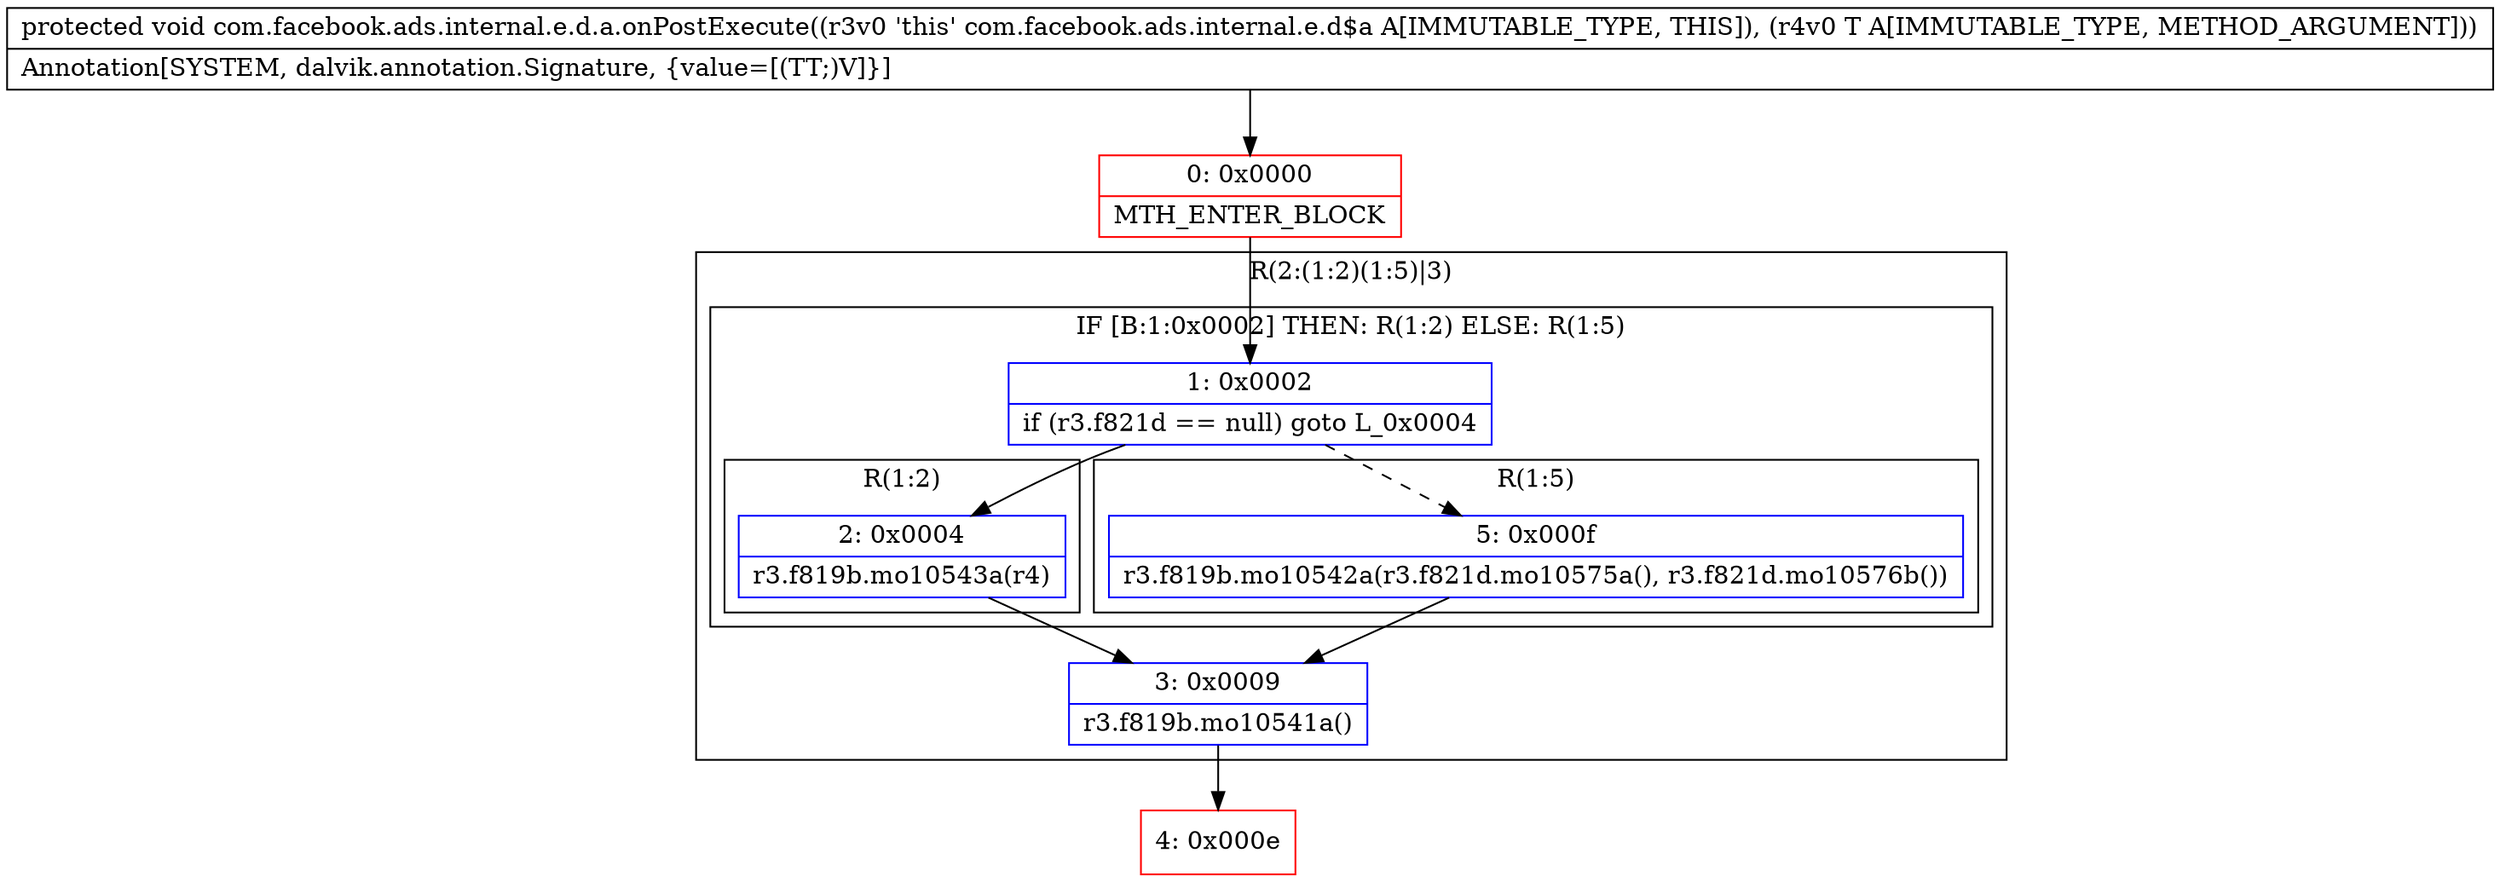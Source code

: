 digraph "CFG forcom.facebook.ads.internal.e.d.a.onPostExecute(Ljava\/lang\/Object;)V" {
subgraph cluster_Region_1867513812 {
label = "R(2:(1:2)(1:5)|3)";
node [shape=record,color=blue];
subgraph cluster_IfRegion_1151294769 {
label = "IF [B:1:0x0002] THEN: R(1:2) ELSE: R(1:5)";
node [shape=record,color=blue];
Node_1 [shape=record,label="{1\:\ 0x0002|if (r3.f821d == null) goto L_0x0004\l}"];
subgraph cluster_Region_983676145 {
label = "R(1:2)";
node [shape=record,color=blue];
Node_2 [shape=record,label="{2\:\ 0x0004|r3.f819b.mo10543a(r4)\l}"];
}
subgraph cluster_Region_1093430687 {
label = "R(1:5)";
node [shape=record,color=blue];
Node_5 [shape=record,label="{5\:\ 0x000f|r3.f819b.mo10542a(r3.f821d.mo10575a(), r3.f821d.mo10576b())\l}"];
}
}
Node_3 [shape=record,label="{3\:\ 0x0009|r3.f819b.mo10541a()\l}"];
}
Node_0 [shape=record,color=red,label="{0\:\ 0x0000|MTH_ENTER_BLOCK\l}"];
Node_4 [shape=record,color=red,label="{4\:\ 0x000e}"];
MethodNode[shape=record,label="{protected void com.facebook.ads.internal.e.d.a.onPostExecute((r3v0 'this' com.facebook.ads.internal.e.d$a A[IMMUTABLE_TYPE, THIS]), (r4v0 T A[IMMUTABLE_TYPE, METHOD_ARGUMENT]))  | Annotation[SYSTEM, dalvik.annotation.Signature, \{value=[(TT;)V]\}]\l}"];
MethodNode -> Node_0;
Node_1 -> Node_2;
Node_1 -> Node_5[style=dashed];
Node_2 -> Node_3;
Node_5 -> Node_3;
Node_3 -> Node_4;
Node_0 -> Node_1;
}


